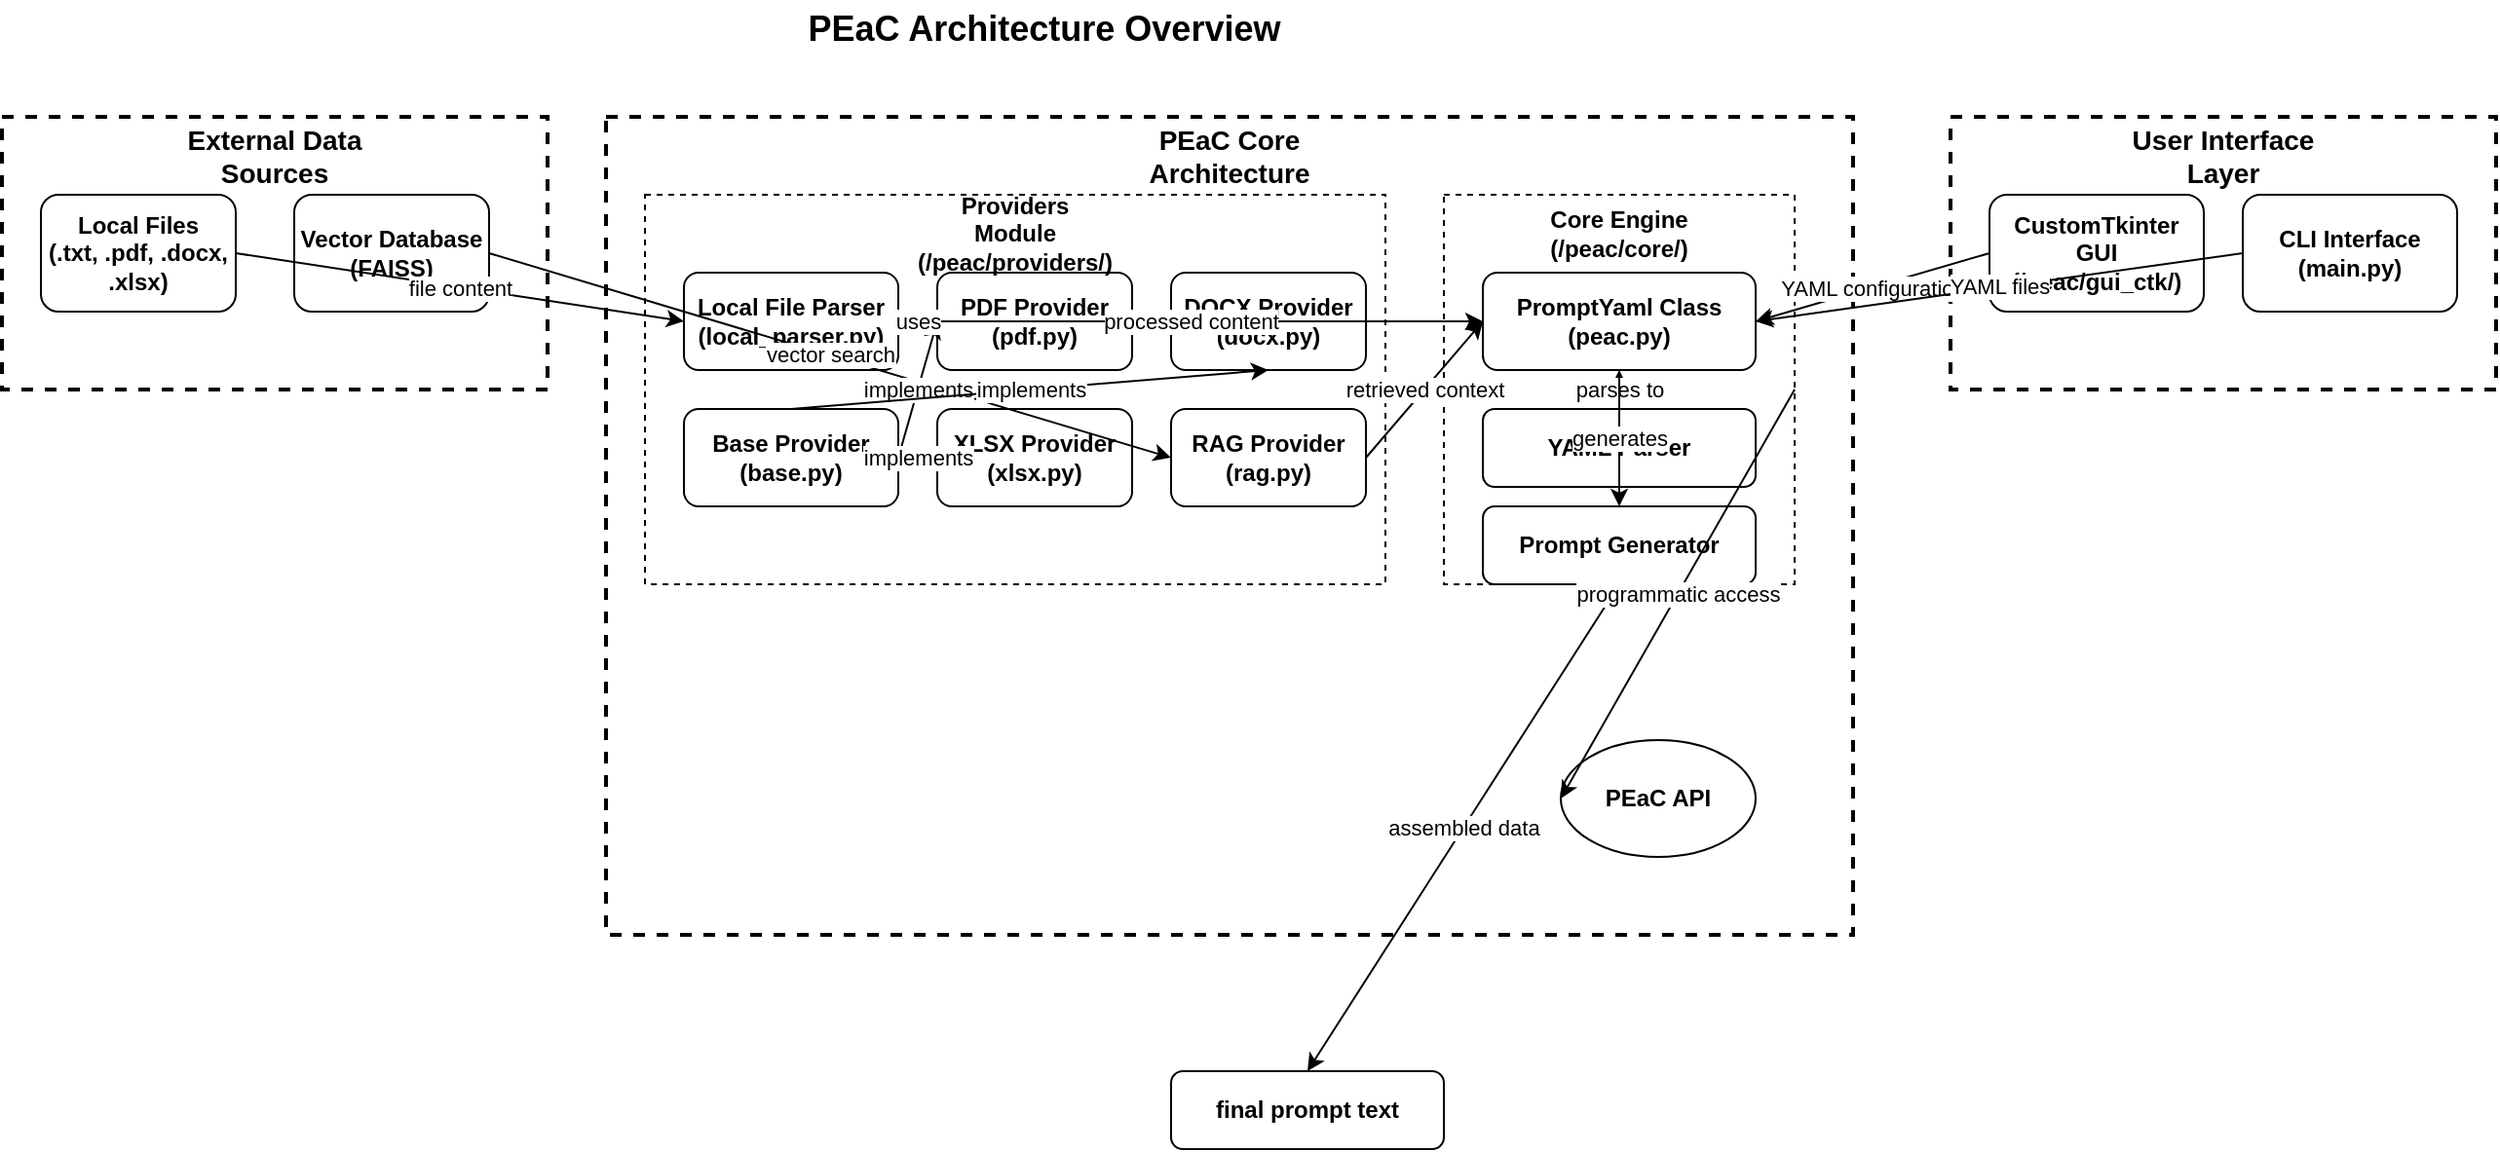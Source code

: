 <mxfile version="22.1.16">
  <diagram name="PEaC Architecture" id="peac-architecture">
    <mxGraphModel dx="1422" dy="794" grid="1" gridSize="10" guides="1" tooltips="1" connect="1" arrows="1" fold="1" page="1" pageScale="1" pageWidth="1169" pageHeight="827" math="0" shadow="0">
      <root>
        <mxCell id="0" />
        <mxCell id="1" parent="0" />
        
        <!-- Title -->
        <mxCell id="title" value="PEaC Architecture Overview" style="text;html=1;strokeColor=none;fillColor=none;align=center;verticalAlign=middle;whiteSpace=wrap;rounded=0;fontSize=18;fontStyle=1" vertex="1" parent="1">
          <mxGeometry x="450" y="20" width="270" height="30" as="geometry" />
        </mxCell>
        
        <!-- External Data Sources Package -->
        <mxCell id="external-package" value="" style="rounded=0;whiteSpace=wrap;html=1;fillColor=none;strokeColor=#000000;strokeWidth=2;dashed=1" vertex="1" parent="1">
          <mxGeometry x="50" y="80" width="280" height="140" as="geometry" />
        </mxCell>
        
        <mxCell id="external-label" value="External Data Sources" style="text;html=1;strokeColor=none;fillColor=none;align=center;verticalAlign=middle;whiteSpace=wrap;rounded=0;fontSize=14;fontStyle=1" vertex="1" parent="1">
          <mxGeometry x="140" y="90" width="100" height="20" as="geometry" />
        </mxCell>
        
        <mxCell id="localfiles" value="Local Files&#xa;(.txt, .pdf, .docx, .xlsx)" style="rounded=1;whiteSpace=wrap;html=1;fillColor=none;strokeColor=#000000;fontStyle=1" vertex="1" parent="1">
          <mxGeometry x="70" y="120" width="100" height="60" as="geometry" />
        </mxCell>
        
        <mxCell id="vectordb" value="Vector Database&#xa;(FAISS)" style="rounded=1;whiteSpace=wrap;html=1;fillColor=none;strokeColor=#000000;fontStyle=1" vertex="1" parent="1">
          <mxGeometry x="200" y="120" width="100" height="60" as="geometry" />
        </mxCell>
        
        <!-- PEaC Core Architecture Package -->
        <mxCell id="core-package" value="" style="rounded=0;whiteSpace=wrap;html=1;fillColor=none;strokeColor=#000000;strokeWidth=2;dashed=1" vertex="1" parent="1">
          <mxGeometry x="360" y="80" width="640" height="420" as="geometry" />
        </mxCell>
        
        <mxCell id="core-label" value="PEaC Core Architecture" style="text;html=1;strokeColor=none;fillColor=none;align=center;verticalAlign=middle;whiteSpace=wrap;rounded=0;fontSize=14;fontStyle=1" vertex="1" parent="1">
          <mxGeometry x="630" y="90" width="100" height="20" as="geometry" />
        </mxCell>
        
        <!-- Providers Module Package -->
        <mxCell id="providers-package" value="" style="rounded=0;whiteSpace=wrap;html=1;fillColor=none;strokeColor=#000000;strokeWidth=1;dashed=1" vertex="1" parent="1">
          <mxGeometry x="380" y="120" width="380" height="200" as="geometry" />
        </mxCell>
        
        <mxCell id="providers-label" value="Providers Module (/peac/providers/)" style="text;html=1;strokeColor=none;fillColor=none;align=center;verticalAlign=middle;whiteSpace=wrap;rounded=0;fontSize=12;fontStyle=1" vertex="1" parent="1">
          <mxGeometry x="520" y="130" width="100" height="20" as="geometry" />
        </mxCell>
        
        <mxCell id="localparser" value="Local File Parser&#xa;(local_parser.py)" style="rounded=1;whiteSpace=wrap;html=1;fillColor=none;strokeColor=#000000;fontStyle=1" vertex="1" parent="1">
          <mxGeometry x="400" y="160" width="110" height="50" as="geometry" />
        </mxCell>
        
        <mxCell id="baseprov" value="Base Provider&#xa;(base.py)" style="rounded=1;whiteSpace=wrap;html=1;fillColor=none;strokeColor=#000000;fontStyle=1" vertex="1" parent="1">
          <mxGeometry x="400" y="230" width="110" height="50" as="geometry" />
        </mxCell>
        
        <mxCell id="pdfprov" value="PDF Provider&#xa;(pdf.py)" style="rounded=1;whiteSpace=wrap;html=1;fillColor=none;strokeColor=#000000;fontStyle=1" vertex="1" parent="1">
          <mxGeometry x="530" y="160" width="100" height="50" as="geometry" />
        </mxCell>
        
        <mxCell id="docxprov" value="DOCX Provider&#xa;(docx.py)" style="rounded=1;whiteSpace=wrap;html=1;fillColor=none;strokeColor=#000000;fontStyle=1" vertex="1" parent="1">
          <mxGeometry x="650" y="160" width="100" height="50" as="geometry" />
        </mxCell>
        
        <mxCell id="xlsxprov" value="XLSX Provider&#xa;(xlsx.py)" style="rounded=1;whiteSpace=wrap;html=1;fillColor=none;strokeColor=#000000;fontStyle=1" vertex="1" parent="1">
          <mxGeometry x="530" y="230" width="100" height="50" as="geometry" />
        </mxCell>
        
        <mxCell id="ragprov" value="RAG Provider&#xa;(rag.py)" style="rounded=1;whiteSpace=wrap;html=1;fillColor=none;strokeColor=#000000;fontStyle=1" vertex="1" parent="1">
          <mxGeometry x="650" y="230" width="100" height="50" as="geometry" />
        </mxCell>
        
        <!-- Core Engine Package -->
        <mxCell id="engine-package" value="" style="rounded=0;whiteSpace=wrap;html=1;fillColor=none;strokeColor=#000000;strokeWidth=1;dashed=1" vertex="1" parent="1">
          <mxGeometry x="790" y="120" width="180" height="200" as="geometry" />
        </mxCell>
        
        <mxCell id="engine-label" value="Core Engine (/peac/core/)" style="text;html=1;strokeColor=none;fillColor=none;align=center;verticalAlign=middle;whiteSpace=wrap;rounded=0;fontSize=12;fontStyle=1" vertex="1" parent="1">
          <mxGeometry x="830" y="130" width="100" height="20" as="geometry" />
        </mxCell>
        
        <mxCell id="promptyaml" value="PromptYaml Class&#xa;(peac.py)" style="rounded=1;whiteSpace=wrap;html=1;fillColor=none;strokeColor=#000000;fontStyle=1" vertex="1" parent="1">
          <mxGeometry x="810" y="160" width="140" height="50" as="geometry" />
        </mxCell>
        
        <mxCell id="yamlparser" value="YAML Parser" style="rounded=1;whiteSpace=wrap;html=1;fillColor=none;strokeColor=#000000;fontStyle=1" vertex="1" parent="1">
          <mxGeometry x="810" y="230" width="140" height="40" as="geometry" />
        </mxCell>
        
        <mxCell id="promptgen" value="Prompt Generator" style="rounded=1;whiteSpace=wrap;html=1;fillColor=none;strokeColor=#000000;fontStyle=1" vertex="1" parent="1">
          <mxGeometry x="810" y="280" width="140" height="40" as="geometry" />
        </mxCell>
        
        <!-- User Interface Layer Package -->
        <mxCell id="ui-package" value="" style="rounded=0;whiteSpace=wrap;html=1;fillColor=none;strokeColor=#000000;strokeWidth=2;dashed=1" vertex="1" parent="1">
          <mxGeometry x="1050" y="80" width="280" height="140" as="geometry" />
        </mxCell>
        
        <mxCell id="ui-label" value="User Interface Layer" style="text;html=1;strokeColor=none;fillColor=none;align=center;verticalAlign=middle;whiteSpace=wrap;rounded=0;fontSize=14;fontStyle=1" vertex="1" parent="1">
          <mxGeometry x="1140" y="90" width="100" height="20" as="geometry" />
        </mxCell>
        
        <mxCell id="gui" value="CustomTkinter GUI&#xa;(/peac/gui_ctk/)" style="rounded=1;whiteSpace=wrap;html=1;fillColor=none;strokeColor=#000000;fontStyle=1" vertex="1" parent="1">
          <mxGeometry x="1070" y="120" width="110" height="60" as="geometry" />
        </mxCell>
        
        <mxCell id="cli" value="CLI Interface&#xa;(main.py)" style="rounded=1;whiteSpace=wrap;html=1;fillColor=none;strokeColor=#000000;fontStyle=1" vertex="1" parent="1">
          <mxGeometry x="1200" y="120" width="110" height="60" as="geometry" />
        </mxCell>
        
        <!-- Output -->
        <mxCell id="output" value="final prompt text" style="rounded=1;whiteSpace=wrap;html=1;fillColor=none;strokeColor=#000000;fontStyle=1" vertex="1" parent="1">
          <mxGeometry x="650" y="570" width="140" height="40" as="geometry" />
        </mxCell>
        
        <!-- API Interface -->
        <mxCell id="api" value="PEaC API" style="ellipse;whiteSpace=wrap;html=1;fillColor=none;strokeColor=#000000;fontStyle=1" vertex="1" parent="1">
          <mxGeometry x="850" y="400" width="100" height="60" as="geometry" />
        </mxCell>
        
        <!-- Connections -->
        <!-- External to Providers -->
        <mxCell id="conn1" value="file content" style="endArrow=classic;html=1;rounded=0;exitX=1;exitY=0.5;exitDx=0;exitDy=0;entryX=0;entryY=0.5;entryDx=0;entryDy=0;" edge="1" parent="1" source="localfiles" target="localparser">
          <mxGeometry width="50" height="50" relative="1" as="geometry">
            <mxPoint x="400" y="350" as="sourcePoint" />
            <mxPoint x="450" y="300" as="targetPoint" />
          </mxGeometry>
        </mxCell>
        
        <mxCell id="conn2" value="vector search" style="endArrow=classic;html=1;rounded=0;exitX=1;exitY=0.5;exitDx=0;exitDy=0;entryX=0;entryY=0.5;entryDx=0;entryDy=0;" edge="1" parent="1" source="vectordb" target="ragprov">
          <mxGeometry width="50" height="50" relative="1" as="geometry">
            <mxPoint x="400" y="350" as="sourcePoint" />
            <mxPoint x="450" y="300" as="targetPoint" />
          </mxGeometry>
        </mxCell>
        
        <!-- Providers to Core -->
        <mxCell id="conn3" value="processed content" style="endArrow=classic;html=1;rounded=0;exitX=1;exitY=0.5;exitDx=0;exitDy=0;entryX=0;entryY=0.5;entryDx=0;entryDy=0;" edge="1" parent="1" source="localparser" target="promptyaml">
          <mxGeometry width="50" height="50" relative="1" as="geometry">
            <mxPoint x="400" y="350" as="sourcePoint" />
            <mxPoint x="450" y="300" as="targetPoint" />
          </mxGeometry>
        </mxCell>
        
        <mxCell id="conn4" value="retrieved context" style="endArrow=classic;html=1;rounded=0;exitX=1;exitY=0.5;exitDx=0;exitDy=0;entryX=0;entryY=0.5;entryDx=0;entryDy=0;" edge="1" parent="1" source="ragprov" target="promptyaml">
          <mxGeometry width="50" height="50" relative="1" as="geometry">
            <mxPoint x="400" y="350" as="sourcePoint" />
            <mxPoint x="450" y="300" as="targetPoint" />
          </mxGeometry>
        </mxCell>
        
        <!-- Provider inheritance -->
        <mxCell id="conn5" value="implements" style="endArrow=classic;html=1;rounded=0;exitX=1;exitY=0.5;exitDx=0;exitDy=0;entryX=0;entryY=0.5;entryDx=0;entryDy=0;" edge="1" parent="1" source="baseprov" target="pdfprov">
          <mxGeometry width="50" height="50" relative="1" as="geometry">
            <mxPoint x="400" y="350" as="sourcePoint" />
            <mxPoint x="450" y="300" as="targetPoint" />
          </mxGeometry>
        </mxCell>
        
        <mxCell id="conn6" value="implements" style="endArrow=classic;html=1;rounded=0;exitX=1;exitY=0.5;exitDx=0;exitDy=0;entryX=0;entryY=0.5;entryDx=0;entryDy=0;" edge="1" parent="1" source="baseprov" target="xlsxprov">
          <mxGeometry width="50" height="50" relative="1" as="geometry">
            <mxPoint x="400" y="350" as="sourcePoint" />
            <mxPoint x="450" y="300" as="targetPoint" />
          </mxGeometry>
        </mxCell>
        
        <mxCell id="conn7" value="implements" style="endArrow=classic;html=1;rounded=0;exitX=0.5;exitY=0;exitDx=0;exitDy=0;entryX=0.5;entryY=1;entryDx=0;entryDy=0;" edge="1" parent="1" source="baseprov" target="docxprov">
          <mxGeometry width="50" height="50" relative="1" as="geometry">
            <mxPoint x="400" y="350" as="sourcePoint" />
            <mxPoint x="450" y="300" as="targetPoint" />
          </mxGeometry>
        </mxCell>
        
        <!-- Local parser uses providers -->
        <mxCell id="conn8" value="uses" style="endArrow=classic;html=1;rounded=0;exitX=1;exitY=0.5;exitDx=0;exitDy=0;entryX=0;entryY=0.5;entryDx=0;entryDy=0;" edge="1" parent="1" source="localparser" target="pdfprov">
          <mxGeometry width="50" height="50" relative="1" as="geometry">
            <mxPoint x="400" y="350" as="sourcePoint" />
            <mxPoint x="450" y="300" as="targetPoint" />
          </mxGeometry>
        </mxCell>
        
        <!-- Core engine internal -->
        <mxCell id="conn9" value="parses to" style="endArrow=classic;html=1;rounded=0;exitX=0.5;exitY=0;exitDx=0;exitDy=0;entryX=0.5;entryY=1;entryDx=0;entryDy=0;" edge="1" parent="1" source="yamlparser" target="promptyaml">
          <mxGeometry width="50" height="50" relative="1" as="geometry">
            <mxPoint x="400" y="350" as="sourcePoint" />
            <mxPoint x="450" y="300" as="targetPoint" />
          </mxGeometry>
        </mxCell>
        
        <mxCell id="conn10" value="generates" style="endArrow=classic;html=1;rounded=0;exitX=0.5;exitY=1;exitDx=0;exitDy=0;entryX=0.5;entryY=0;entryDx=0;entryDy=0;" edge="1" parent="1" source="promptyaml" target="promptgen">
          <mxGeometry width="50" height="50" relative="1" as="geometry">
            <mxPoint x="400" y="350" as="sourcePoint" />
            <mxPoint x="450" y="300" as="targetPoint" />
          </mxGeometry>
        </mxCell>
        
        <!-- UI to Core -->
        <mxCell id="conn11" value="YAML configuration" style="endArrow=classic;html=1;rounded=0;exitX=0;exitY=0.5;exitDx=0;exitDy=0;entryX=1;entryY=0.5;entryDx=0;entryDy=0;" edge="1" parent="1" source="gui" target="promptyaml">
          <mxGeometry width="50" height="50" relative="1" as="geometry">
            <mxPoint x="400" y="350" as="sourcePoint" />
            <mxPoint x="450" y="300" as="targetPoint" />
          </mxGeometry>
        </mxCell>
        
        <mxCell id="conn12" value="YAML files" style="endArrow=classic;html=1;rounded=0;exitX=0;exitY=0.5;exitDx=0;exitDy=0;entryX=1;entryY=0.5;entryDx=0;entryDy=0;" edge="1" parent="1" source="cli" target="promptyaml">
          <mxGeometry width="50" height="50" relative="1" as="geometry">
            <mxPoint x="400" y="350" as="sourcePoint" />
            <mxPoint x="450" y="300" as="targetPoint" />
          </mxGeometry>
        </mxCell>
        
        <!-- Core to Output -->
        <mxCell id="conn13" value="assembled data" style="endArrow=classic;html=1;rounded=0;exitX=0.5;exitY=1;exitDx=0;exitDy=0;entryX=0.5;entryY=0;entryDx=0;entryDy=0;" edge="1" parent="1" source="promptgen" target="output">
          <mxGeometry width="50" height="50" relative="1" as="geometry">
            <mxPoint x="400" y="350" as="sourcePoint" />
            <mxPoint x="450" y="300" as="targetPoint" />
          </mxGeometry>
        </mxCell>
        
        <!-- Core to API -->
        <mxCell id="conn14" value="programmatic access" style="endArrow=classic;html=1;rounded=0;exitX=1;exitY=0.5;exitDx=0;exitDy=0;entryX=0;entryY=0.5;entryDx=0;entryDy=0;" edge="1" parent="1" source="engine-package" target="api">
          <mxGeometry width="50" height="50" relative="1" as="geometry">
            <mxPoint x="400" y="350" as="sourcePoint" />
            <mxPoint x="450" y="300" as="targetPoint" />
          </mxGeometry>
        </mxCell>
        
      </root>
    </mxGraphModel>
  </diagram>
</mxfile>